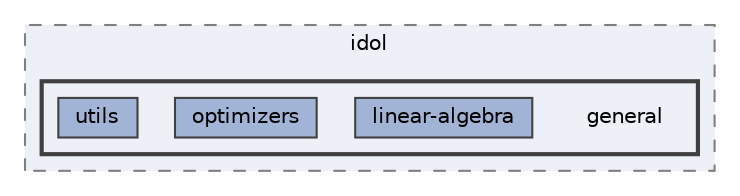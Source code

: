 digraph "/home/runner/work/idol/idol/lib/include/idol/general"
{
 // LATEX_PDF_SIZE
  bgcolor="transparent";
  edge [fontname=Helvetica,fontsize=10,labelfontname=Helvetica,labelfontsize=10];
  node [fontname=Helvetica,fontsize=10,shape=box,height=0.2,width=0.4];
  compound=true
  subgraph clusterdir_d2cce1a3d0cb2bb5e587504a4bda01b0 {
    graph [ bgcolor="#edf0f7", pencolor="grey50", label="idol", fontname=Helvetica,fontsize=10 style="filled,dashed", URL="dir_d2cce1a3d0cb2bb5e587504a4bda01b0.html",tooltip=""]
  subgraph clusterdir_19ae7b231f8657c2ea1342191d9f8e08 {
    graph [ bgcolor="#edf0f7", pencolor="grey25", label="", fontname=Helvetica,fontsize=10 style="filled,bold", URL="dir_19ae7b231f8657c2ea1342191d9f8e08.html",tooltip=""]
    dir_19ae7b231f8657c2ea1342191d9f8e08 [shape=plaintext, label="general"];
  dir_bbf0b96a1d561e6683d0482507ba269d [label="linear-algebra", fillcolor="#a2b4d6", color="grey25", style="filled", URL="dir_bbf0b96a1d561e6683d0482507ba269d.html",tooltip=""];
  dir_41a011317c9022efa0c539b9da75e603 [label="optimizers", fillcolor="#a2b4d6", color="grey25", style="filled", URL="dir_41a011317c9022efa0c539b9da75e603.html",tooltip=""];
  dir_cfbe116fea4cff691a7b1b1a6905d930 [label="utils", fillcolor="#a2b4d6", color="grey25", style="filled", URL="dir_cfbe116fea4cff691a7b1b1a6905d930.html",tooltip=""];
  }
  }
}
